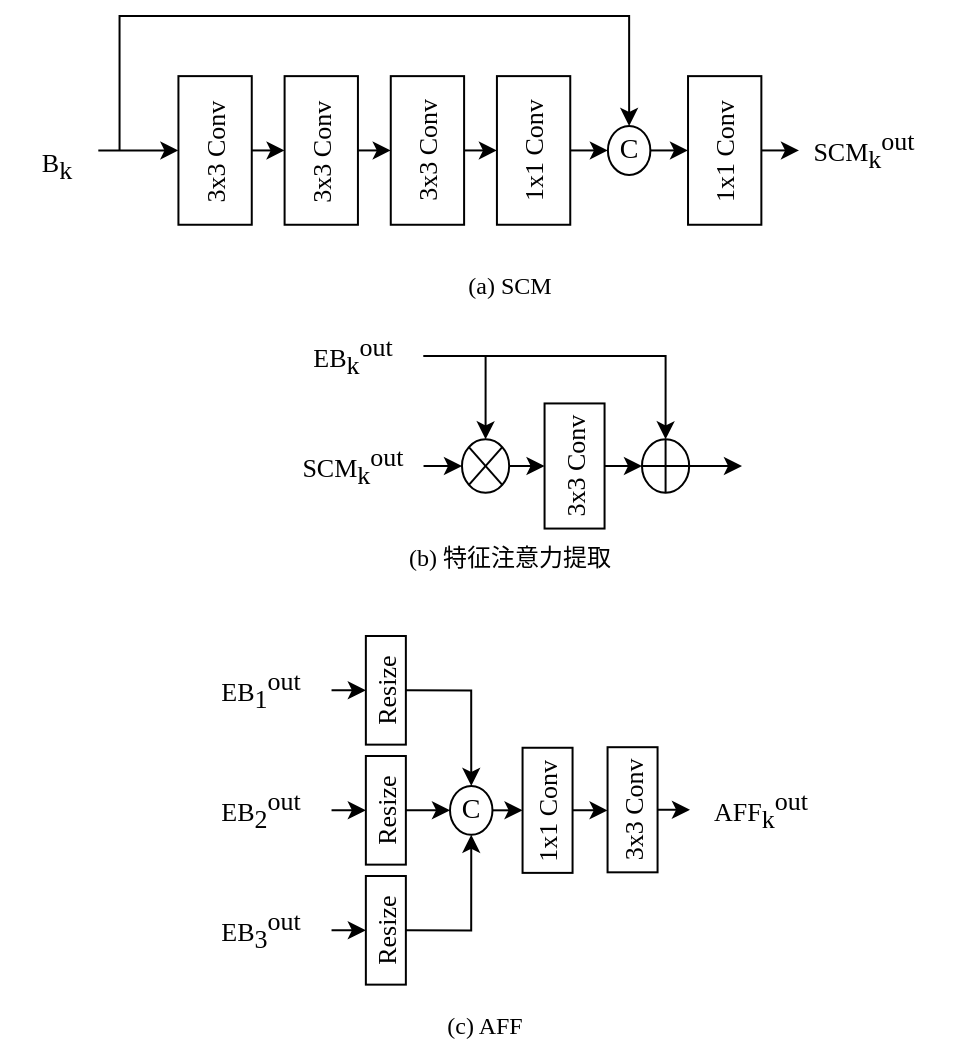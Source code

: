 <mxfile version="21.3.2" type="github">
  <diagram name="第 1 页" id="wUPq3Sr8pVUI5MTcmjRb">
    <mxGraphModel dx="1050" dy="517" grid="1" gridSize="10" guides="1" tooltips="1" connect="1" arrows="1" fold="1" page="1" pageScale="1" pageWidth="583" pageHeight="827" math="0" shadow="0">
      <root>
        <mxCell id="0" />
        <mxCell id="1" parent="0" />
        <mxCell id="XItbMdwm48nY1M5-wkf2-37" value="" style="group;fontFamily=Times New Roman;" parent="1" vertex="1" connectable="0">
          <mxGeometry x="177.001" y="160.003" width="229.999" height="106.277" as="geometry" />
        </mxCell>
        <mxCell id="XItbMdwm48nY1M5-wkf2-19" value="3x3 Conv" style="rounded=0;whiteSpace=wrap;html=1;fontSize=13;fontFamily=Times New Roman;rotation=-90;" parent="XItbMdwm48nY1M5-wkf2-37" vertex="1">
          <mxGeometry x="114.999" y="59.997" width="62.56" height="30" as="geometry" />
        </mxCell>
        <mxCell id="XItbMdwm48nY1M5-wkf2-23" value="" style="group;fontFamily=Times New Roman;" parent="XItbMdwm48nY1M5-wkf2-37" vertex="1" connectable="0">
          <mxGeometry x="89.996" y="61.667" width="23.59" height="26.667" as="geometry" />
        </mxCell>
        <mxCell id="XItbMdwm48nY1M5-wkf2-20" value="" style="ellipse;whiteSpace=wrap;html=1;fontSize=14;fontFamily=Times New Roman;" parent="XItbMdwm48nY1M5-wkf2-23" vertex="1">
          <mxGeometry width="23.59" height="26.667" as="geometry" />
        </mxCell>
        <mxCell id="XItbMdwm48nY1M5-wkf2-21" value="" style="endArrow=none;html=1;rounded=0;exitX=0;exitY=1;exitDx=0;exitDy=0;entryX=1;entryY=0;entryDx=0;entryDy=0;fontFamily=Times New Roman;" parent="XItbMdwm48nY1M5-wkf2-23" source="XItbMdwm48nY1M5-wkf2-20" target="XItbMdwm48nY1M5-wkf2-20" edge="1">
          <mxGeometry width="50" height="50" relative="1" as="geometry">
            <mxPoint x="10.003" y="48.33" as="sourcePoint" />
            <mxPoint x="60.003" y="-1.67" as="targetPoint" />
          </mxGeometry>
        </mxCell>
        <mxCell id="XItbMdwm48nY1M5-wkf2-22" value="" style="endArrow=none;html=1;rounded=0;exitX=0;exitY=0;exitDx=0;exitDy=0;entryX=1;entryY=1;entryDx=0;entryDy=0;fontFamily=Times New Roman;" parent="XItbMdwm48nY1M5-wkf2-23" source="XItbMdwm48nY1M5-wkf2-20" target="XItbMdwm48nY1M5-wkf2-20" edge="1">
          <mxGeometry width="50" height="50" relative="1" as="geometry">
            <mxPoint x="10.003" y="48.33" as="sourcePoint" />
            <mxPoint x="60.003" y="-1.67" as="targetPoint" />
          </mxGeometry>
        </mxCell>
        <mxCell id="XItbMdwm48nY1M5-wkf2-24" style="edgeStyle=orthogonalEdgeStyle;rounded=0;orthogonalLoop=1;jettySize=auto;html=1;exitX=1;exitY=0.5;exitDx=0;exitDy=0;entryX=0.5;entryY=0;entryDx=0;entryDy=0;fontFamily=Times New Roman;" parent="XItbMdwm48nY1M5-wkf2-37" source="XItbMdwm48nY1M5-wkf2-20" target="XItbMdwm48nY1M5-wkf2-19" edge="1">
          <mxGeometry relative="1" as="geometry" />
        </mxCell>
        <mxCell id="XItbMdwm48nY1M5-wkf2-26" style="edgeStyle=orthogonalEdgeStyle;rounded=0;orthogonalLoop=1;jettySize=auto;html=1;exitX=1;exitY=0.5;exitDx=0;exitDy=0;entryX=0;entryY=0.5;entryDx=0;entryDy=0;fontFamily=Times New Roman;" parent="XItbMdwm48nY1M5-wkf2-37" source="XItbMdwm48nY1M5-wkf2-25" target="XItbMdwm48nY1M5-wkf2-20" edge="1">
          <mxGeometry relative="1" as="geometry" />
        </mxCell>
        <mxCell id="XItbMdwm48nY1M5-wkf2-25" value="SCM&lt;sub style=&quot;font-size: 13px;&quot;&gt;k&lt;/sub&gt;&lt;sup style=&quot;font-size: 13px;&quot;&gt;out&lt;/sup&gt;" style="text;html=1;strokeColor=none;fillColor=none;align=center;verticalAlign=middle;whiteSpace=wrap;rounded=0;fontFamily=Times New Roman;fontSize=13;" parent="XItbMdwm48nY1M5-wkf2-37" vertex="1">
          <mxGeometry y="55" width="70.769" height="40" as="geometry" />
        </mxCell>
        <mxCell id="XItbMdwm48nY1M5-wkf2-28" style="edgeStyle=orthogonalEdgeStyle;rounded=0;orthogonalLoop=1;jettySize=auto;html=1;exitX=1;exitY=0.5;exitDx=0;exitDy=0;entryX=0.5;entryY=0;entryDx=0;entryDy=0;fontFamily=Times New Roman;" parent="XItbMdwm48nY1M5-wkf2-37" source="XItbMdwm48nY1M5-wkf2-27" target="XItbMdwm48nY1M5-wkf2-20" edge="1">
          <mxGeometry relative="1" as="geometry" />
        </mxCell>
        <mxCell id="XItbMdwm48nY1M5-wkf2-27" value="&lt;span style=&quot;font-size: 13px;&quot;&gt;EB&lt;/span&gt;&lt;sub style=&quot;font-size: 13px;&quot;&gt;k&lt;/sub&gt;&lt;sup style=&quot;font-size: 13px;&quot;&gt;out&lt;/sup&gt;" style="text;html=1;strokeColor=none;fillColor=none;align=center;verticalAlign=middle;whiteSpace=wrap;rounded=0;fontFamily=Times New Roman;fontSize=13;" parent="XItbMdwm48nY1M5-wkf2-37" vertex="1">
          <mxGeometry width="70.769" height="40" as="geometry" />
        </mxCell>
        <mxCell id="XItbMdwm48nY1M5-wkf2-36" style="edgeStyle=orthogonalEdgeStyle;rounded=0;orthogonalLoop=1;jettySize=auto;html=1;exitX=1;exitY=0.5;exitDx=0;exitDy=0;fontFamily=Times New Roman;" parent="XItbMdwm48nY1M5-wkf2-37" source="XItbMdwm48nY1M5-wkf2-31" edge="1">
          <mxGeometry relative="1" as="geometry">
            <mxPoint x="229.999" y="75.197" as="targetPoint" />
          </mxGeometry>
        </mxCell>
        <mxCell id="XItbMdwm48nY1M5-wkf2-31" value="" style="ellipse;whiteSpace=wrap;html=1;fontSize=14;fontFamily=Times New Roman;" parent="XItbMdwm48nY1M5-wkf2-37" vertex="1">
          <mxGeometry x="179.996" y="61.667" width="23.59" height="26.667" as="geometry" />
        </mxCell>
        <mxCell id="XItbMdwm48nY1M5-wkf2-34" style="edgeStyle=orthogonalEdgeStyle;rounded=0;orthogonalLoop=1;jettySize=auto;html=1;exitX=0.5;exitY=1;exitDx=0;exitDy=0;entryX=0;entryY=0.5;entryDx=0;entryDy=0;fontFamily=Times New Roman;" parent="XItbMdwm48nY1M5-wkf2-37" source="XItbMdwm48nY1M5-wkf2-19" target="XItbMdwm48nY1M5-wkf2-31" edge="1">
          <mxGeometry relative="1" as="geometry" />
        </mxCell>
        <mxCell id="XItbMdwm48nY1M5-wkf2-32" value="" style="endArrow=none;html=1;rounded=0;exitX=0.5;exitY=1;exitDx=0;exitDy=0;entryX=0.5;entryY=0;entryDx=0;entryDy=0;fontFamily=Times New Roman;" parent="XItbMdwm48nY1M5-wkf2-37" source="XItbMdwm48nY1M5-wkf2-31" target="XItbMdwm48nY1M5-wkf2-31" edge="1">
          <mxGeometry width="50" height="50" relative="1" as="geometry">
            <mxPoint x="189.999" y="109.997" as="sourcePoint" />
            <mxPoint x="239.999" y="59.997" as="targetPoint" />
          </mxGeometry>
        </mxCell>
        <mxCell id="XItbMdwm48nY1M5-wkf2-35" style="edgeStyle=orthogonalEdgeStyle;rounded=0;orthogonalLoop=1;jettySize=auto;html=1;exitX=1;exitY=0.5;exitDx=0;exitDy=0;entryX=0.5;entryY=0;entryDx=0;entryDy=0;fontFamily=Times New Roman;" parent="XItbMdwm48nY1M5-wkf2-37" source="XItbMdwm48nY1M5-wkf2-27" target="XItbMdwm48nY1M5-wkf2-31" edge="1">
          <mxGeometry relative="1" as="geometry" />
        </mxCell>
        <mxCell id="XItbMdwm48nY1M5-wkf2-33" value="" style="endArrow=none;html=1;rounded=0;exitX=0;exitY=0.5;exitDx=0;exitDy=0;entryX=1;entryY=0.5;entryDx=0;entryDy=0;fontFamily=Times New Roman;" parent="XItbMdwm48nY1M5-wkf2-37" source="XItbMdwm48nY1M5-wkf2-31" target="XItbMdwm48nY1M5-wkf2-31" edge="1">
          <mxGeometry width="50" height="50" relative="1" as="geometry">
            <mxPoint x="189.999" y="109.997" as="sourcePoint" />
            <mxPoint x="239.999" y="59.997" as="targetPoint" />
          </mxGeometry>
        </mxCell>
        <mxCell id="XItbMdwm48nY1M5-wkf2-38" value="" style="group;fontFamily=Times New Roman;" parent="1" vertex="1" connectable="0">
          <mxGeometry x="36" y="10" width="484" height="120" as="geometry" />
        </mxCell>
        <mxCell id="XItbMdwm48nY1M5-wkf2-17" value="" style="group;fontFamily=Times New Roman;fontSize=13;" parent="XItbMdwm48nY1M5-wkf2-38" vertex="1" connectable="0">
          <mxGeometry x="49.156" width="414.047" height="110" as="geometry" />
        </mxCell>
        <mxCell id="XItbMdwm48nY1M5-wkf2-1" value="3x3 Conv" style="rounded=0;whiteSpace=wrap;html=1;fontSize=13;fontFamily=Times New Roman;rotation=-90;" parent="XItbMdwm48nY1M5-wkf2-17" vertex="1">
          <mxGeometry x="21.233" y="48.889" width="74.316" height="36.667" as="geometry" />
        </mxCell>
        <mxCell id="XItbMdwm48nY1M5-wkf2-2" value="3x3 Conv" style="rounded=0;whiteSpace=wrap;html=1;fontSize=13;fontFamily=Times New Roman;rotation=-90;" parent="XItbMdwm48nY1M5-wkf2-17" vertex="1">
          <mxGeometry x="74.316" y="48.889" width="74.316" height="36.667" as="geometry" />
        </mxCell>
        <mxCell id="XItbMdwm48nY1M5-wkf2-5" style="edgeStyle=orthogonalEdgeStyle;rounded=0;orthogonalLoop=1;jettySize=auto;html=1;exitX=0.5;exitY=1;exitDx=0;exitDy=0;entryX=0.5;entryY=0;entryDx=0;entryDy=0;fontFamily=Times New Roman;" parent="XItbMdwm48nY1M5-wkf2-17" source="XItbMdwm48nY1M5-wkf2-1" target="XItbMdwm48nY1M5-wkf2-2" edge="1">
          <mxGeometry relative="1" as="geometry" />
        </mxCell>
        <mxCell id="XItbMdwm48nY1M5-wkf2-3" value="3x3 Conv" style="rounded=0;whiteSpace=wrap;html=1;fontSize=13;fontFamily=Times New Roman;rotation=-90;" parent="XItbMdwm48nY1M5-wkf2-17" vertex="1">
          <mxGeometry x="127.399" y="48.889" width="74.316" height="36.667" as="geometry" />
        </mxCell>
        <mxCell id="XItbMdwm48nY1M5-wkf2-6" style="edgeStyle=orthogonalEdgeStyle;rounded=0;orthogonalLoop=1;jettySize=auto;html=1;exitX=0.5;exitY=1;exitDx=0;exitDy=0;entryX=0.5;entryY=0;entryDx=0;entryDy=0;fontFamily=Times New Roman;" parent="XItbMdwm48nY1M5-wkf2-17" source="XItbMdwm48nY1M5-wkf2-2" target="XItbMdwm48nY1M5-wkf2-3" edge="1">
          <mxGeometry relative="1" as="geometry" />
        </mxCell>
        <mxCell id="XItbMdwm48nY1M5-wkf2-4" value="1x1 Conv" style="rounded=0;whiteSpace=wrap;html=1;fontSize=13;fontFamily=Times New Roman;rotation=-90;" parent="XItbMdwm48nY1M5-wkf2-17" vertex="1">
          <mxGeometry x="180.482" y="48.889" width="74.316" height="36.667" as="geometry" />
        </mxCell>
        <mxCell id="XItbMdwm48nY1M5-wkf2-7" style="edgeStyle=orthogonalEdgeStyle;rounded=0;orthogonalLoop=1;jettySize=auto;html=1;exitX=0.5;exitY=1;exitDx=0;exitDy=0;entryX=0.5;entryY=0;entryDx=0;entryDy=0;fontFamily=Times New Roman;" parent="XItbMdwm48nY1M5-wkf2-17" source="XItbMdwm48nY1M5-wkf2-3" target="XItbMdwm48nY1M5-wkf2-4" edge="1">
          <mxGeometry relative="1" as="geometry" />
        </mxCell>
        <mxCell id="XItbMdwm48nY1M5-wkf2-8" value="C" style="ellipse;whiteSpace=wrap;html=1;fontSize=14;fontFamily=Times New Roman;" parent="XItbMdwm48nY1M5-wkf2-17" vertex="1">
          <mxGeometry x="254.798" y="55" width="21.233" height="24.444" as="geometry" />
        </mxCell>
        <mxCell id="XItbMdwm48nY1M5-wkf2-9" style="edgeStyle=orthogonalEdgeStyle;rounded=0;orthogonalLoop=1;jettySize=auto;html=1;exitX=0.5;exitY=1;exitDx=0;exitDy=0;entryX=0;entryY=0.5;entryDx=0;entryDy=0;fontFamily=Times New Roman;" parent="XItbMdwm48nY1M5-wkf2-17" source="XItbMdwm48nY1M5-wkf2-4" target="XItbMdwm48nY1M5-wkf2-8" edge="1">
          <mxGeometry relative="1" as="geometry" />
        </mxCell>
        <mxCell id="XItbMdwm48nY1M5-wkf2-10" value="" style="endArrow=classic;html=1;rounded=0;entryX=0.5;entryY=0;entryDx=0;entryDy=0;fontFamily=Times New Roman;" parent="XItbMdwm48nY1M5-wkf2-17" target="XItbMdwm48nY1M5-wkf2-1" edge="1">
          <mxGeometry width="50" height="50" relative="1" as="geometry">
            <mxPoint y="67.222" as="sourcePoint" />
            <mxPoint x="159.249" y="-61.111" as="targetPoint" />
          </mxGeometry>
        </mxCell>
        <mxCell id="XItbMdwm48nY1M5-wkf2-11" value="" style="endArrow=classic;html=1;rounded=0;entryX=0.5;entryY=0;entryDx=0;entryDy=0;fontFamily=Times New Roman;" parent="XItbMdwm48nY1M5-wkf2-17" target="XItbMdwm48nY1M5-wkf2-8" edge="1">
          <mxGeometry width="50" height="50" relative="1" as="geometry">
            <mxPoint x="10.617" y="67.222" as="sourcePoint" />
            <mxPoint x="159.249" y="-61.111" as="targetPoint" />
            <Array as="points">
              <mxPoint x="10.617" />
              <mxPoint x="138.016" />
              <mxPoint x="265.415" />
            </Array>
          </mxGeometry>
        </mxCell>
        <mxCell id="XItbMdwm48nY1M5-wkf2-12" value="1x1 Conv" style="rounded=0;whiteSpace=wrap;html=1;fontSize=13;fontFamily=Times New Roman;rotation=-90;" parent="XItbMdwm48nY1M5-wkf2-17" vertex="1">
          <mxGeometry x="276.031" y="48.889" width="74.316" height="36.667" as="geometry" />
        </mxCell>
        <mxCell id="XItbMdwm48nY1M5-wkf2-14" style="edgeStyle=orthogonalEdgeStyle;rounded=0;orthogonalLoop=1;jettySize=auto;html=1;exitX=1;exitY=0.5;exitDx=0;exitDy=0;entryX=0.5;entryY=0;entryDx=0;entryDy=0;fontFamily=Times New Roman;" parent="XItbMdwm48nY1M5-wkf2-17" source="XItbMdwm48nY1M5-wkf2-8" target="XItbMdwm48nY1M5-wkf2-12" edge="1">
          <mxGeometry relative="1" as="geometry" />
        </mxCell>
        <mxCell id="XItbMdwm48nY1M5-wkf2-15" value="SCM&lt;sub style=&quot;font-size: 13px;&quot;&gt;k&lt;/sub&gt;&lt;sup style=&quot;font-size: 13px;&quot;&gt;out&lt;/sup&gt;" style="text;html=1;strokeColor=none;fillColor=none;align=center;verticalAlign=middle;whiteSpace=wrap;rounded=0;fontFamily=Times New Roman;fontSize=13;" parent="XItbMdwm48nY1M5-wkf2-17" vertex="1">
          <mxGeometry x="350.347" y="48.889" width="63.7" height="36.667" as="geometry" />
        </mxCell>
        <mxCell id="XItbMdwm48nY1M5-wkf2-16" style="edgeStyle=orthogonalEdgeStyle;rounded=0;orthogonalLoop=1;jettySize=auto;html=1;exitX=0.5;exitY=1;exitDx=0;exitDy=0;entryX=0;entryY=0.5;entryDx=0;entryDy=0;fontFamily=Times New Roman;" parent="XItbMdwm48nY1M5-wkf2-17" source="XItbMdwm48nY1M5-wkf2-12" target="XItbMdwm48nY1M5-wkf2-15" edge="1">
          <mxGeometry relative="1" as="geometry" />
        </mxCell>
        <mxCell id="XItbMdwm48nY1M5-wkf2-18" value="B&lt;sub style=&quot;font-size: 13px;&quot;&gt;k&lt;/sub&gt;" style="text;html=1;strokeColor=none;fillColor=none;align=center;verticalAlign=middle;whiteSpace=wrap;rounded=0;fontSize=13;fontFamily=Times New Roman;" parent="XItbMdwm48nY1M5-wkf2-38" vertex="1">
          <mxGeometry y="60" width="56.719" height="30" as="geometry" />
        </mxCell>
        <mxCell id="XItbMdwm48nY1M5-wkf2-58" value="" style="group;fontFamily=Times New Roman;" parent="1" vertex="1" connectable="0">
          <mxGeometry x="131.001" y="320.0" width="320.769" height="174.32" as="geometry" />
        </mxCell>
        <mxCell id="XItbMdwm48nY1M5-wkf2-39" value="&lt;span style=&quot;font-size: 13px;&quot;&gt;EB&lt;/span&gt;&lt;sub style=&quot;font-size: 13px;&quot;&gt;1&lt;/sub&gt;&lt;sup style=&quot;font-size: 13px;&quot;&gt;out&lt;/sup&gt;" style="text;html=1;strokeColor=none;fillColor=none;align=center;verticalAlign=middle;whiteSpace=wrap;rounded=0;fontFamily=Times New Roman;fontSize=13;" parent="XItbMdwm48nY1M5-wkf2-58" vertex="1">
          <mxGeometry y="7.163" width="70.769" height="40" as="geometry" />
        </mxCell>
        <mxCell id="XItbMdwm48nY1M5-wkf2-40" value="&lt;span style=&quot;font-size: 13px;&quot;&gt;EB&lt;/span&gt;&lt;sub style=&quot;font-size: 13px;&quot;&gt;2&lt;/sub&gt;&lt;sup style=&quot;font-size: 13px;&quot;&gt;out&lt;/sup&gt;" style="text;html=1;strokeColor=none;fillColor=none;align=center;verticalAlign=middle;whiteSpace=wrap;rounded=0;fontFamily=Times New Roman;fontSize=13;" parent="XItbMdwm48nY1M5-wkf2-58" vertex="1">
          <mxGeometry y="67.163" width="70.769" height="40" as="geometry" />
        </mxCell>
        <mxCell id="XItbMdwm48nY1M5-wkf2-41" value="&lt;span style=&quot;font-size: 13px;&quot;&gt;EB&lt;/span&gt;&lt;sub style=&quot;font-size: 13px;&quot;&gt;3&lt;/sub&gt;&lt;sup style=&quot;font-size: 13px;&quot;&gt;out&lt;/sup&gt;" style="text;html=1;strokeColor=none;fillColor=none;align=center;verticalAlign=middle;whiteSpace=wrap;rounded=0;fontFamily=Times New Roman;fontSize=13;" parent="XItbMdwm48nY1M5-wkf2-58" vertex="1">
          <mxGeometry y="127.163" width="70.769" height="40" as="geometry" />
        </mxCell>
        <mxCell id="XItbMdwm48nY1M5-wkf2-42" value="Resize" style="rounded=0;whiteSpace=wrap;html=1;fontSize=13;fontFamily=Times New Roman;rotation=-90;" parent="XItbMdwm48nY1M5-wkf2-58" vertex="1">
          <mxGeometry x="70.769" y="17.16" width="54.32" height="20" as="geometry" />
        </mxCell>
        <mxCell id="XItbMdwm48nY1M5-wkf2-45" style="edgeStyle=orthogonalEdgeStyle;rounded=0;orthogonalLoop=1;jettySize=auto;html=1;exitX=1;exitY=0.5;exitDx=0;exitDy=0;entryX=0.5;entryY=0;entryDx=0;entryDy=0;fontFamily=Times New Roman;" parent="XItbMdwm48nY1M5-wkf2-58" source="XItbMdwm48nY1M5-wkf2-39" target="XItbMdwm48nY1M5-wkf2-42" edge="1">
          <mxGeometry relative="1" as="geometry" />
        </mxCell>
        <mxCell id="XItbMdwm48nY1M5-wkf2-43" value="Resize" style="rounded=0;whiteSpace=wrap;html=1;fontSize=13;fontFamily=Times New Roman;rotation=-90;" parent="XItbMdwm48nY1M5-wkf2-58" vertex="1">
          <mxGeometry x="70.769" y="77.16" width="54.32" height="20" as="geometry" />
        </mxCell>
        <mxCell id="XItbMdwm48nY1M5-wkf2-46" style="edgeStyle=orthogonalEdgeStyle;rounded=0;orthogonalLoop=1;jettySize=auto;html=1;exitX=1;exitY=0.5;exitDx=0;exitDy=0;entryX=0.5;entryY=0;entryDx=0;entryDy=0;fontFamily=Times New Roman;" parent="XItbMdwm48nY1M5-wkf2-58" source="XItbMdwm48nY1M5-wkf2-40" target="XItbMdwm48nY1M5-wkf2-43" edge="1">
          <mxGeometry relative="1" as="geometry" />
        </mxCell>
        <mxCell id="XItbMdwm48nY1M5-wkf2-44" value="Resize" style="rounded=0;whiteSpace=wrap;html=1;fontSize=13;fontFamily=Times New Roman;rotation=-90;" parent="XItbMdwm48nY1M5-wkf2-58" vertex="1">
          <mxGeometry x="70.769" y="137.16" width="54.32" height="20" as="geometry" />
        </mxCell>
        <mxCell id="XItbMdwm48nY1M5-wkf2-47" style="edgeStyle=orthogonalEdgeStyle;rounded=0;orthogonalLoop=1;jettySize=auto;html=1;exitX=1;exitY=0.5;exitDx=0;exitDy=0;entryX=0.5;entryY=0;entryDx=0;entryDy=0;fontFamily=Times New Roman;" parent="XItbMdwm48nY1M5-wkf2-58" source="XItbMdwm48nY1M5-wkf2-41" target="XItbMdwm48nY1M5-wkf2-44" edge="1">
          <mxGeometry relative="1" as="geometry" />
        </mxCell>
        <mxCell id="XItbMdwm48nY1M5-wkf2-48" value="C" style="ellipse;whiteSpace=wrap;html=1;fontSize=14;fontFamily=Times New Roman;" parent="XItbMdwm48nY1M5-wkf2-58" vertex="1">
          <mxGeometry x="130.004" y="74.94" width="21.233" height="24.444" as="geometry" />
        </mxCell>
        <mxCell id="XItbMdwm48nY1M5-wkf2-50" style="edgeStyle=orthogonalEdgeStyle;rounded=0;orthogonalLoop=1;jettySize=auto;html=1;exitX=0.5;exitY=1;exitDx=0;exitDy=0;entryX=0.5;entryY=0;entryDx=0;entryDy=0;fontFamily=Times New Roman;" parent="XItbMdwm48nY1M5-wkf2-58" source="XItbMdwm48nY1M5-wkf2-42" target="XItbMdwm48nY1M5-wkf2-48" edge="1">
          <mxGeometry relative="1" as="geometry" />
        </mxCell>
        <mxCell id="XItbMdwm48nY1M5-wkf2-49" style="edgeStyle=orthogonalEdgeStyle;rounded=0;orthogonalLoop=1;jettySize=auto;html=1;exitX=0.5;exitY=1;exitDx=0;exitDy=0;entryX=0;entryY=0.5;entryDx=0;entryDy=0;fontFamily=Times New Roman;" parent="XItbMdwm48nY1M5-wkf2-58" source="XItbMdwm48nY1M5-wkf2-43" target="XItbMdwm48nY1M5-wkf2-48" edge="1">
          <mxGeometry relative="1" as="geometry" />
        </mxCell>
        <mxCell id="XItbMdwm48nY1M5-wkf2-51" style="edgeStyle=orthogonalEdgeStyle;rounded=0;orthogonalLoop=1;jettySize=auto;html=1;exitX=0.5;exitY=1;exitDx=0;exitDy=0;entryX=0.5;entryY=1;entryDx=0;entryDy=0;fontFamily=Times New Roman;" parent="XItbMdwm48nY1M5-wkf2-58" source="XItbMdwm48nY1M5-wkf2-44" target="XItbMdwm48nY1M5-wkf2-48" edge="1">
          <mxGeometry relative="1" as="geometry" />
        </mxCell>
        <mxCell id="XItbMdwm48nY1M5-wkf2-52" value="1x1 Conv" style="rounded=0;whiteSpace=wrap;html=1;fontSize=13;fontFamily=Times New Roman;rotation=-90;" parent="XItbMdwm48nY1M5-wkf2-58" vertex="1">
          <mxGeometry x="147.499" y="74.66" width="62.56" height="25" as="geometry" />
        </mxCell>
        <mxCell id="XItbMdwm48nY1M5-wkf2-53" style="edgeStyle=orthogonalEdgeStyle;rounded=0;orthogonalLoop=1;jettySize=auto;html=1;exitX=1;exitY=0.5;exitDx=0;exitDy=0;entryX=0.5;entryY=0;entryDx=0;entryDy=0;fontFamily=Times New Roman;" parent="XItbMdwm48nY1M5-wkf2-58" source="XItbMdwm48nY1M5-wkf2-48" target="XItbMdwm48nY1M5-wkf2-52" edge="1">
          <mxGeometry relative="1" as="geometry" />
        </mxCell>
        <mxCell id="XItbMdwm48nY1M5-wkf2-54" value="3x3 Conv" style="rounded=0;whiteSpace=wrap;html=1;fontSize=13;fontFamily=Times New Roman;rotation=-90;" parent="XItbMdwm48nY1M5-wkf2-58" vertex="1">
          <mxGeometry x="189.999" y="74.38" width="62.56" height="25" as="geometry" />
        </mxCell>
        <mxCell id="XItbMdwm48nY1M5-wkf2-55" style="edgeStyle=orthogonalEdgeStyle;rounded=0;orthogonalLoop=1;jettySize=auto;html=1;exitX=0.5;exitY=1;exitDx=0;exitDy=0;entryX=0.5;entryY=0;entryDx=0;entryDy=0;fontFamily=Times New Roman;" parent="XItbMdwm48nY1M5-wkf2-58" source="XItbMdwm48nY1M5-wkf2-52" target="XItbMdwm48nY1M5-wkf2-54" edge="1">
          <mxGeometry relative="1" as="geometry" />
        </mxCell>
        <mxCell id="XItbMdwm48nY1M5-wkf2-56" value="&lt;span style=&quot;font-size: 13px;&quot;&gt;AFF&lt;/span&gt;&lt;sub style=&quot;font-size: 13px;&quot;&gt;k&lt;/sub&gt;&lt;sup style=&quot;font-size: 13px;&quot;&gt;out&lt;/sup&gt;" style="text;html=1;strokeColor=none;fillColor=none;align=center;verticalAlign=middle;whiteSpace=wrap;rounded=0;fontFamily=Times New Roman;fontSize=13;" parent="XItbMdwm48nY1M5-wkf2-58" vertex="1">
          <mxGeometry x="250" y="66.883" width="70.769" height="40" as="geometry" />
        </mxCell>
        <mxCell id="XItbMdwm48nY1M5-wkf2-57" style="edgeStyle=orthogonalEdgeStyle;rounded=0;orthogonalLoop=1;jettySize=auto;html=1;exitX=0.5;exitY=1;exitDx=0;exitDy=0;entryX=0;entryY=0.5;entryDx=0;entryDy=0;fontFamily=Times New Roman;" parent="XItbMdwm48nY1M5-wkf2-58" source="XItbMdwm48nY1M5-wkf2-54" target="XItbMdwm48nY1M5-wkf2-56" edge="1">
          <mxGeometry relative="1" as="geometry" />
        </mxCell>
        <mxCell id="XItbMdwm48nY1M5-wkf2-59" value="(b) 特征注意力提取" style="text;html=1;strokeColor=none;fillColor=none;align=center;verticalAlign=middle;whiteSpace=wrap;rounded=0;fontFamily=宋体;" parent="1" vertex="1">
          <mxGeometry x="234.25" y="266.28" width="113.5" height="30" as="geometry" />
        </mxCell>
        <mxCell id="XItbMdwm48nY1M5-wkf2-61" value="(a) SCM" style="text;html=1;strokeColor=none;fillColor=none;align=center;verticalAlign=middle;whiteSpace=wrap;rounded=0;fontFamily=Times New Roman;" parent="1" vertex="1">
          <mxGeometry x="261" y="130" width="60" height="30" as="geometry" />
        </mxCell>
        <mxCell id="XItbMdwm48nY1M5-wkf2-62" value="(c) AFF" style="text;html=1;strokeColor=none;fillColor=none;align=center;verticalAlign=middle;whiteSpace=wrap;rounded=0;fontFamily=Times New Roman;" parent="1" vertex="1">
          <mxGeometry x="223.5" y="500" width="109" height="30" as="geometry" />
        </mxCell>
      </root>
    </mxGraphModel>
  </diagram>
</mxfile>
